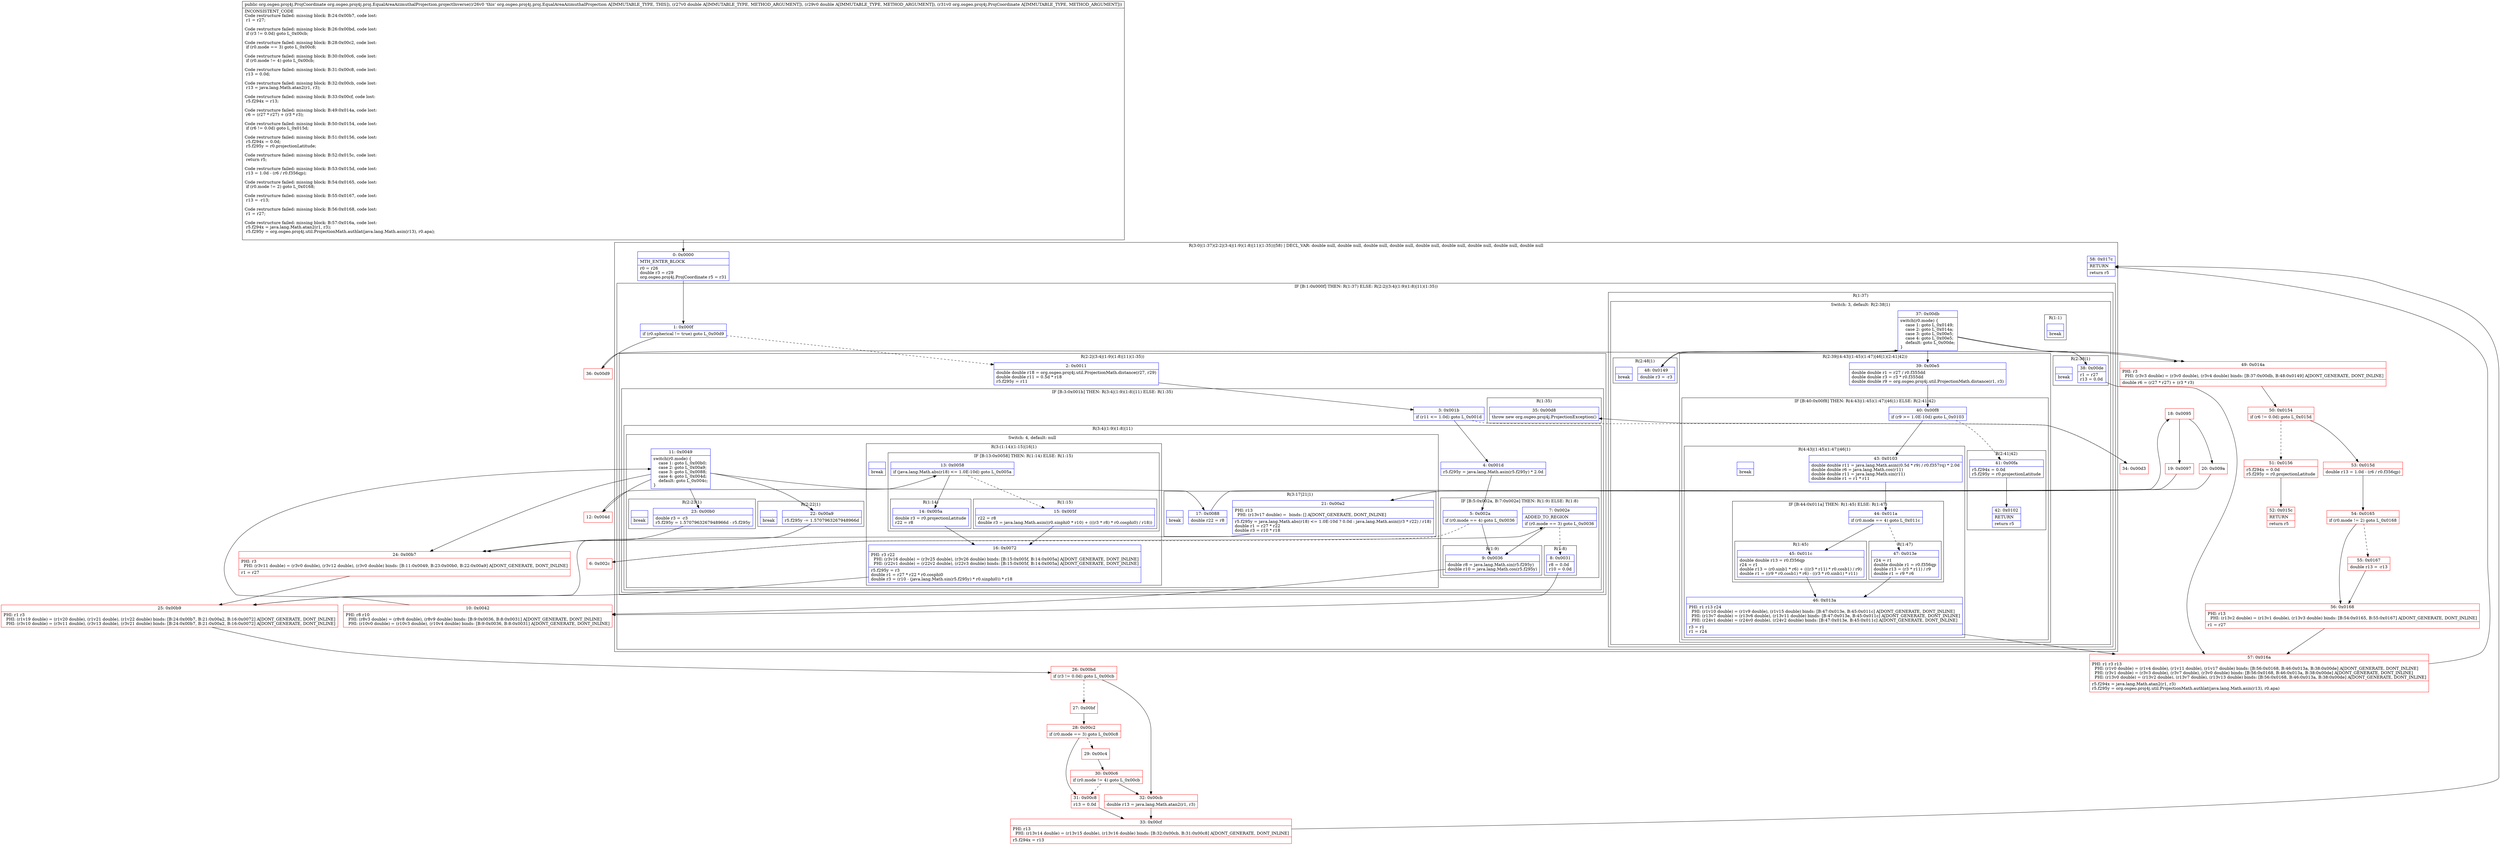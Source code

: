 digraph "CFG fororg.osgeo.proj4j.proj.EqualAreaAzimuthalProjection.projectInverse(DDLorg\/osgeo\/proj4j\/ProjCoordinate;)Lorg\/osgeo\/proj4j\/ProjCoordinate;" {
subgraph cluster_Region_1077953455 {
label = "R(3:0|(1:37)(2:2|(3:4|(1:9)(1:8)|11)(1:35))|58) | DECL_VAR: double null, double null, double null, double null, double null, double null, double null, double null, double null\l";
node [shape=record,color=blue];
Node_0 [shape=record,label="{0\:\ 0x0000|MTH_ENTER_BLOCK\l|r0 = r26\ldouble r3 = r29\lorg.osgeo.proj4j.ProjCoordinate r5 = r31\l}"];
subgraph cluster_IfRegion_867004203 {
label = "IF [B:1:0x000f] THEN: R(1:37) ELSE: R(2:2|(3:4|(1:9)(1:8)|11)(1:35))";
node [shape=record,color=blue];
Node_1 [shape=record,label="{1\:\ 0x000f|if (r0.spherical != true) goto L_0x00d9\l}"];
subgraph cluster_Region_732376474 {
label = "R(1:37)";
node [shape=record,color=blue];
subgraph cluster_SwitchRegion_443043295 {
label = "Switch: 3, default: R(2:38|1)";
node [shape=record,color=blue];
Node_37 [shape=record,label="{37\:\ 0x00db|switch(r0.mode) \{\l    case 1: goto L_0x0149;\l    case 2: goto L_0x014a;\l    case 3: goto L_0x00e5;\l    case 4: goto L_0x00e5;\l    default: goto L_0x00de;\l\}\l}"];
subgraph cluster_Region_1560374892 {
label = "R(2:48|1)";
node [shape=record,color=blue];
Node_48 [shape=record,label="{48\:\ 0x0149|double r3 = \-r3\l}"];
Node_InsnContainer_502510435 [shape=record,label="{|break\l}"];
}
subgraph cluster_Region_1165968321 {
label = "R(1:1)";
node [shape=record,color=blue];
Node_InsnContainer_1462136073 [shape=record,label="{|break\l}"];
}
subgraph cluster_Region_1991177368 {
label = "R(2:39|(4:43|(1:45)(1:47)|46|1)(2:41|42))";
node [shape=record,color=blue];
Node_39 [shape=record,label="{39\:\ 0x00e5|double double r1 = r27 \/ r0.f355dd\ldouble double r3 = r3 * r0.f355dd\ldouble double r9 = org.osgeo.proj4j.util.ProjectionMath.distance(r1, r3)\l}"];
subgraph cluster_IfRegion_827137158 {
label = "IF [B:40:0x00f8] THEN: R(4:43|(1:45)(1:47)|46|1) ELSE: R(2:41|42)";
node [shape=record,color=blue];
Node_40 [shape=record,label="{40\:\ 0x00f8|if (r9 \>= 1.0E\-10d) goto L_0x0103\l}"];
subgraph cluster_Region_478426884 {
label = "R(4:43|(1:45)(1:47)|46|1)";
node [shape=record,color=blue];
Node_43 [shape=record,label="{43\:\ 0x0103|double double r11 = java.lang.Math.asin((0.5d * r9) \/ r0.f357rq) * 2.0d\ldouble double r6 = java.lang.Math.cos(r11)\ldouble double r11 = java.lang.Math.sin(r11)\ldouble double r1 = r1 * r11\l}"];
subgraph cluster_IfRegion_267965575 {
label = "IF [B:44:0x011a] THEN: R(1:45) ELSE: R(1:47)";
node [shape=record,color=blue];
Node_44 [shape=record,label="{44\:\ 0x011a|if (r0.mode == 4) goto L_0x011c\l}"];
subgraph cluster_Region_2011154612 {
label = "R(1:45)";
node [shape=record,color=blue];
Node_45 [shape=record,label="{45\:\ 0x011c|double double r13 = r0.f356qp\lr24 = r1\ldouble r13 = (r0.sinb1 * r6) + (((r3 * r11) * r0.cosb1) \/ r9)\ldouble r1 = ((r9 * r0.cosb1) * r6) \- ((r3 * r0.sinb1) * r11)\l}"];
}
subgraph cluster_Region_652814254 {
label = "R(1:47)";
node [shape=record,color=blue];
Node_47 [shape=record,label="{47\:\ 0x013e|r24 = r1\ldouble double r1 = r0.f356qp\ldouble r13 = (r3 * r11) \/ r9\ldouble r1 = r9 * r6\l}"];
}
}
Node_46 [shape=record,label="{46\:\ 0x013a|PHI: r1 r13 r24 \l  PHI: (r1v10 double) = (r1v9 double), (r1v15 double) binds: [B:47:0x013e, B:45:0x011c] A[DONT_GENERATE, DONT_INLINE]\l  PHI: (r13v7 double) = (r13v6 double), (r13v11 double) binds: [B:47:0x013e, B:45:0x011c] A[DONT_GENERATE, DONT_INLINE]\l  PHI: (r24v1 double) = (r24v0 double), (r24v2 double) binds: [B:47:0x013e, B:45:0x011c] A[DONT_GENERATE, DONT_INLINE]\l|r3 = r1\lr1 = r24\l}"];
Node_InsnContainer_261097136 [shape=record,label="{|break\l}"];
}
subgraph cluster_Region_1340326426 {
label = "R(2:41|42)";
node [shape=record,color=blue];
Node_41 [shape=record,label="{41\:\ 0x00fa|r5.f294x = 0.0d\lr5.f295y = r0.projectionLatitude\l}"];
Node_42 [shape=record,label="{42\:\ 0x0102|RETURN\l|return r5\l}"];
}
}
}
subgraph cluster_Region_72896644 {
label = "R(2:38|1)";
node [shape=record,color=blue];
Node_38 [shape=record,label="{38\:\ 0x00de|r1 = r27\lr13 = 0.0d\l}"];
Node_InsnContainer_818822600 [shape=record,label="{|break\l}"];
}
}
}
subgraph cluster_Region_2051962302 {
label = "R(2:2|(3:4|(1:9)(1:8)|11)(1:35))";
node [shape=record,color=blue];
Node_2 [shape=record,label="{2\:\ 0x0011|double double r18 = org.osgeo.proj4j.util.ProjectionMath.distance(r27, r29)\ldouble double r11 = 0.5d * r18\lr5.f295y = r11\l}"];
subgraph cluster_IfRegion_1474654276 {
label = "IF [B:3:0x001b] THEN: R(3:4|(1:9)(1:8)|11) ELSE: R(1:35)";
node [shape=record,color=blue];
Node_3 [shape=record,label="{3\:\ 0x001b|if (r11 \<= 1.0d) goto L_0x001d\l}"];
subgraph cluster_Region_2068137051 {
label = "R(3:4|(1:9)(1:8)|11)";
node [shape=record,color=blue];
Node_4 [shape=record,label="{4\:\ 0x001d|r5.f295y = java.lang.Math.asin(r5.f295y) * 2.0d\l}"];
subgraph cluster_IfRegion_1424244989 {
label = "IF [B:5:0x002a, B:7:0x002e] THEN: R(1:9) ELSE: R(1:8)";
node [shape=record,color=blue];
Node_5 [shape=record,label="{5\:\ 0x002a|if (r0.mode == 4) goto L_0x0036\l}"];
Node_7 [shape=record,label="{7\:\ 0x002e|ADDED_TO_REGION\l|if (r0.mode == 3) goto L_0x0036\l}"];
subgraph cluster_Region_2116139705 {
label = "R(1:9)";
node [shape=record,color=blue];
Node_9 [shape=record,label="{9\:\ 0x0036|double r8 = java.lang.Math.sin(r5.f295y)\ldouble r10 = java.lang.Math.cos(r5.f295y)\l}"];
}
subgraph cluster_Region_293586508 {
label = "R(1:8)";
node [shape=record,color=blue];
Node_8 [shape=record,label="{8\:\ 0x0031|r8 = 0.0d\lr10 = 0.0d\l}"];
}
}
subgraph cluster_SwitchRegion_502393354 {
label = "Switch: 4, default: null";
node [shape=record,color=blue];
Node_11 [shape=record,label="{11\:\ 0x0049|switch(r0.mode) \{\l    case 1: goto L_0x00b0;\l    case 2: goto L_0x00a9;\l    case 3: goto L_0x0088;\l    case 4: goto L_0x004d;\l    default: goto L_0x004c;\l\}\l}"];
subgraph cluster_Region_1595200603 {
label = "R(2:23|1)";
node [shape=record,color=blue];
Node_23 [shape=record,label="{23\:\ 0x00b0|double r3 = \-r3\lr5.f295y = 1.5707963267948966d \- r5.f295y\l}"];
Node_InsnContainer_308009602 [shape=record,label="{|break\l}"];
}
subgraph cluster_Region_788747381 {
label = "R(2:22|1)";
node [shape=record,color=blue];
Node_22 [shape=record,label="{22\:\ 0x00a9|r5.f295y \-= 1.5707963267948966d\l}"];
Node_InsnContainer_1404736892 [shape=record,label="{|break\l}"];
}
subgraph cluster_Region_487303469 {
label = "R(3:17|21|1)";
node [shape=record,color=blue];
Node_17 [shape=record,label="{17\:\ 0x0088|double r22 = r8\l}"];
Node_21 [shape=record,label="{21\:\ 0x00a2|PHI: r13 \l  PHI: (r13v17 double) =  binds: [] A[DONT_GENERATE, DONT_INLINE]\l|r5.f295y = java.lang.Math.abs(r18) \<= 1.0E\-10d ? 0.0d : java.lang.Math.asin((r3 * r22) \/ r18)\ldouble r1 = r27 * r22\ldouble r3 = r10 * r18\l}"];
Node_InsnContainer_632280158 [shape=record,label="{|break\l}"];
}
subgraph cluster_Region_1261422318 {
label = "R(3:(1:14)(1:15)|16|1)";
node [shape=record,color=blue];
subgraph cluster_IfRegion_1584830806 {
label = "IF [B:13:0x0058] THEN: R(1:14) ELSE: R(1:15)";
node [shape=record,color=blue];
Node_13 [shape=record,label="{13\:\ 0x0058|if (java.lang.Math.abs(r18) \<= 1.0E\-10d) goto L_0x005a\l}"];
subgraph cluster_Region_1217352137 {
label = "R(1:14)";
node [shape=record,color=blue];
Node_14 [shape=record,label="{14\:\ 0x005a|double r3 = r0.projectionLatitude\lr22 = r8\l}"];
}
subgraph cluster_Region_258031642 {
label = "R(1:15)";
node [shape=record,color=blue];
Node_15 [shape=record,label="{15\:\ 0x005f|r22 = r8\ldouble r3 = java.lang.Math.asin((r0.sinphi0 * r10) + (((r3 * r8) * r0.cosphi0) \/ r18))\l}"];
}
}
Node_16 [shape=record,label="{16\:\ 0x0072|PHI: r3 r22 \l  PHI: (r3v16 double) = (r3v25 double), (r3v26 double) binds: [B:15:0x005f, B:14:0x005a] A[DONT_GENERATE, DONT_INLINE]\l  PHI: (r22v1 double) = (r22v2 double), (r22v3 double) binds: [B:15:0x005f, B:14:0x005a] A[DONT_GENERATE, DONT_INLINE]\l|r5.f295y = r3\ldouble r1 = r27 * r22 * r0.cosphi0\ldouble r3 = (r10 \- (java.lang.Math.sin(r5.f295y) * r0.sinphi0)) * r18\l}"];
Node_InsnContainer_924638043 [shape=record,label="{|break\l}"];
}
}
}
subgraph cluster_Region_2078247152 {
label = "R(1:35)";
node [shape=record,color=blue];
Node_35 [shape=record,label="{35\:\ 0x00d8|throw new org.osgeo.proj4j.ProjectionException()\l}"];
}
}
}
}
Node_58 [shape=record,label="{58\:\ 0x017c|RETURN\l|return r5\l}"];
}
Node_6 [shape=record,color=red,label="{6\:\ 0x002c}"];
Node_10 [shape=record,color=red,label="{10\:\ 0x0042|PHI: r8 r10 \l  PHI: (r8v3 double) = (r8v8 double), (r8v9 double) binds: [B:9:0x0036, B:8:0x0031] A[DONT_GENERATE, DONT_INLINE]\l  PHI: (r10v0 double) = (r10v3 double), (r10v4 double) binds: [B:9:0x0036, B:8:0x0031] A[DONT_GENERATE, DONT_INLINE]\l}"];
Node_12 [shape=record,color=red,label="{12\:\ 0x004d}"];
Node_18 [shape=record,color=red,label="{18\:\ 0x0095}"];
Node_19 [shape=record,color=red,label="{19\:\ 0x0097}"];
Node_20 [shape=record,color=red,label="{20\:\ 0x009a}"];
Node_24 [shape=record,color=red,label="{24\:\ 0x00b7|PHI: r3 \l  PHI: (r3v11 double) = (r3v0 double), (r3v12 double), (r3v0 double) binds: [B:11:0x0049, B:23:0x00b0, B:22:0x00a9] A[DONT_GENERATE, DONT_INLINE]\l|r1 = r27\l}"];
Node_25 [shape=record,color=red,label="{25\:\ 0x00b9|PHI: r1 r3 \l  PHI: (r1v19 double) = (r1v20 double), (r1v21 double), (r1v22 double) binds: [B:24:0x00b7, B:21:0x00a2, B:16:0x0072] A[DONT_GENERATE, DONT_INLINE]\l  PHI: (r3v10 double) = (r3v11 double), (r3v13 double), (r3v21 double) binds: [B:24:0x00b7, B:21:0x00a2, B:16:0x0072] A[DONT_GENERATE, DONT_INLINE]\l}"];
Node_26 [shape=record,color=red,label="{26\:\ 0x00bd|if (r3 != 0.0d) goto L_0x00cb\l}"];
Node_27 [shape=record,color=red,label="{27\:\ 0x00bf}"];
Node_28 [shape=record,color=red,label="{28\:\ 0x00c2|if (r0.mode == 3) goto L_0x00c8\l}"];
Node_29 [shape=record,color=red,label="{29\:\ 0x00c4}"];
Node_30 [shape=record,color=red,label="{30\:\ 0x00c6|if (r0.mode != 4) goto L_0x00cb\l}"];
Node_31 [shape=record,color=red,label="{31\:\ 0x00c8|r13 = 0.0d\l}"];
Node_32 [shape=record,color=red,label="{32\:\ 0x00cb|double r13 = java.lang.Math.atan2(r1, r3)\l}"];
Node_33 [shape=record,color=red,label="{33\:\ 0x00cf|PHI: r13 \l  PHI: (r13v14 double) = (r13v15 double), (r13v16 double) binds: [B:32:0x00cb, B:31:0x00c8] A[DONT_GENERATE, DONT_INLINE]\l|r5.f294x = r13\l}"];
Node_34 [shape=record,color=red,label="{34\:\ 0x00d3}"];
Node_36 [shape=record,color=red,label="{36\:\ 0x00d9}"];
Node_49 [shape=record,color=red,label="{49\:\ 0x014a|PHI: r3 \l  PHI: (r3v3 double) = (r3v0 double), (r3v4 double) binds: [B:37:0x00db, B:48:0x0149] A[DONT_GENERATE, DONT_INLINE]\l|double r6 = (r27 * r27) + (r3 * r3)\l}"];
Node_50 [shape=record,color=red,label="{50\:\ 0x0154|if (r6 != 0.0d) goto L_0x015d\l}"];
Node_51 [shape=record,color=red,label="{51\:\ 0x0156|r5.f294x = 0.0d\lr5.f295y = r0.projectionLatitude\l}"];
Node_52 [shape=record,color=red,label="{52\:\ 0x015c|RETURN\l|return r5\l}"];
Node_53 [shape=record,color=red,label="{53\:\ 0x015d|double r13 = 1.0d \- (r6 \/ r0.f356qp)\l}"];
Node_54 [shape=record,color=red,label="{54\:\ 0x0165|if (r0.mode != 2) goto L_0x0168\l}"];
Node_55 [shape=record,color=red,label="{55\:\ 0x0167|double r13 = \-r13\l}"];
Node_56 [shape=record,color=red,label="{56\:\ 0x0168|PHI: r13 \l  PHI: (r13v2 double) = (r13v1 double), (r13v3 double) binds: [B:54:0x0165, B:55:0x0167] A[DONT_GENERATE, DONT_INLINE]\l|r1 = r27\l}"];
Node_57 [shape=record,color=red,label="{57\:\ 0x016a|PHI: r1 r3 r13 \l  PHI: (r1v0 double) = (r1v4 double), (r1v11 double), (r1v17 double) binds: [B:56:0x0168, B:46:0x013a, B:38:0x00de] A[DONT_GENERATE, DONT_INLINE]\l  PHI: (r3v1 double) = (r3v3 double), (r3v7 double), (r3v0 double) binds: [B:56:0x0168, B:46:0x013a, B:38:0x00de] A[DONT_GENERATE, DONT_INLINE]\l  PHI: (r13v0 double) = (r13v2 double), (r13v7 double), (r13v13 double) binds: [B:56:0x0168, B:46:0x013a, B:38:0x00de] A[DONT_GENERATE, DONT_INLINE]\l|r5.f294x = java.lang.Math.atan2(r1, r3)\lr5.f295y = org.osgeo.proj4j.util.ProjectionMath.authlat(java.lang.Math.asin(r13), r0.apa)\l}"];
MethodNode[shape=record,label="{public org.osgeo.proj4j.ProjCoordinate org.osgeo.proj4j.proj.EqualAreaAzimuthalProjection.projectInverse((r26v0 'this' org.osgeo.proj4j.proj.EqualAreaAzimuthalProjection A[IMMUTABLE_TYPE, THIS]), (r27v0 double A[IMMUTABLE_TYPE, METHOD_ARGUMENT]), (r29v0 double A[IMMUTABLE_TYPE, METHOD_ARGUMENT]), (r31v0 org.osgeo.proj4j.ProjCoordinate A[IMMUTABLE_TYPE, METHOD_ARGUMENT]))  | INCONSISTENT_CODE\lCode restructure failed: missing block: B:24:0x00b7, code lost:\l    r1 = r27;\l\lCode restructure failed: missing block: B:26:0x00bd, code lost:\l    if (r3 != 0.0d) goto L_0x00cb;\l\lCode restructure failed: missing block: B:28:0x00c2, code lost:\l    if (r0.mode == 3) goto L_0x00c8;\l\lCode restructure failed: missing block: B:30:0x00c6, code lost:\l    if (r0.mode != 4) goto L_0x00cb;\l\lCode restructure failed: missing block: B:31:0x00c8, code lost:\l    r13 = 0.0d;\l\lCode restructure failed: missing block: B:32:0x00cb, code lost:\l    r13 = java.lang.Math.atan2(r1, r3);\l\lCode restructure failed: missing block: B:33:0x00cf, code lost:\l    r5.f294x = r13;\l\lCode restructure failed: missing block: B:49:0x014a, code lost:\l    r6 = (r27 * r27) + (r3 * r3);\l\lCode restructure failed: missing block: B:50:0x0154, code lost:\l    if (r6 != 0.0d) goto L_0x015d;\l\lCode restructure failed: missing block: B:51:0x0156, code lost:\l    r5.f294x = 0.0d;\l    r5.f295y = r0.projectionLatitude;\l\lCode restructure failed: missing block: B:52:0x015c, code lost:\l    return r5;\l\lCode restructure failed: missing block: B:53:0x015d, code lost:\l    r13 = 1.0d \- (r6 \/ r0.f356qp);\l\lCode restructure failed: missing block: B:54:0x0165, code lost:\l    if (r0.mode != 2) goto L_0x0168;\l\lCode restructure failed: missing block: B:55:0x0167, code lost:\l    r13 = \-r13;\l\lCode restructure failed: missing block: B:56:0x0168, code lost:\l    r1 = r27;\l\lCode restructure failed: missing block: B:57:0x016a, code lost:\l    r5.f294x = java.lang.Math.atan2(r1, r3);\l    r5.f295y = org.osgeo.proj4j.util.ProjectionMath.authlat(java.lang.Math.asin(r13), r0.apa);\l\l}"];
MethodNode -> Node_0;
Node_0 -> Node_1;
Node_1 -> Node_2[style=dashed];
Node_1 -> Node_36;
Node_37 -> Node_38;
Node_37 -> Node_39;
Node_37 -> Node_48;
Node_37 -> Node_49;
Node_48 -> Node_49;
Node_39 -> Node_40;
Node_40 -> Node_41[style=dashed];
Node_40 -> Node_43;
Node_43 -> Node_44;
Node_44 -> Node_45;
Node_44 -> Node_47[style=dashed];
Node_45 -> Node_46;
Node_47 -> Node_46;
Node_46 -> Node_57;
Node_41 -> Node_42;
Node_38 -> Node_57;
Node_2 -> Node_3;
Node_3 -> Node_4;
Node_3 -> Node_34[style=dashed];
Node_4 -> Node_5;
Node_5 -> Node_6[style=dashed];
Node_5 -> Node_9;
Node_7 -> Node_8[style=dashed];
Node_7 -> Node_9;
Node_9 -> Node_10;
Node_8 -> Node_10;
Node_11 -> Node_12;
Node_11 -> Node_17;
Node_11 -> Node_22;
Node_11 -> Node_23;
Node_11 -> Node_24;
Node_23 -> Node_24;
Node_22 -> Node_24;
Node_17 -> Node_18;
Node_21 -> Node_25;
Node_13 -> Node_14;
Node_13 -> Node_15[style=dashed];
Node_14 -> Node_16;
Node_15 -> Node_16;
Node_16 -> Node_25;
Node_6 -> Node_7;
Node_10 -> Node_11;
Node_12 -> Node_13;
Node_18 -> Node_19;
Node_18 -> Node_20;
Node_19 -> Node_21;
Node_20 -> Node_21;
Node_24 -> Node_25;
Node_25 -> Node_26;
Node_26 -> Node_27[style=dashed];
Node_26 -> Node_32;
Node_27 -> Node_28;
Node_28 -> Node_29[style=dashed];
Node_28 -> Node_31;
Node_29 -> Node_30;
Node_30 -> Node_31[style=dashed];
Node_30 -> Node_32;
Node_31 -> Node_33;
Node_32 -> Node_33;
Node_33 -> Node_58;
Node_34 -> Node_35;
Node_36 -> Node_37;
Node_49 -> Node_50;
Node_50 -> Node_51[style=dashed];
Node_50 -> Node_53;
Node_51 -> Node_52;
Node_53 -> Node_54;
Node_54 -> Node_55[style=dashed];
Node_54 -> Node_56;
Node_55 -> Node_56;
Node_56 -> Node_57;
Node_57 -> Node_58;
}

